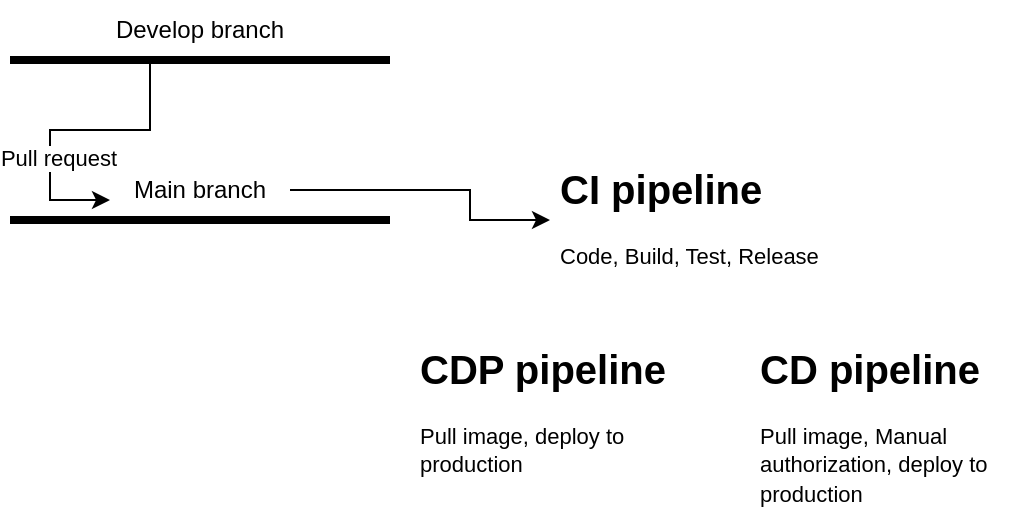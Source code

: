 <mxfile version="23.1.7" type="github">
  <diagram name="Page-1" id="qW-COXewQc3CJtd0EOgz">
    <mxGraphModel dx="1386" dy="785" grid="1" gridSize="10" guides="1" tooltips="1" connect="1" arrows="1" fold="1" page="1" pageScale="1" pageWidth="850" pageHeight="1100" math="0" shadow="0">
      <root>
        <mxCell id="0" />
        <mxCell id="1" parent="0" />
        <mxCell id="Vv-KsNDUrpblIdq9bAYZ-1" value="" style="endArrow=none;html=1;rounded=0;strokeWidth=4;" edge="1" parent="1">
          <mxGeometry width="50" height="50" relative="1" as="geometry">
            <mxPoint x="70" y="220" as="sourcePoint" />
            <mxPoint x="260" y="220" as="targetPoint" />
          </mxGeometry>
        </mxCell>
        <mxCell id="Vv-KsNDUrpblIdq9bAYZ-2" value="" style="endArrow=none;html=1;rounded=0;strokeWidth=4;" edge="1" parent="1">
          <mxGeometry width="50" height="50" relative="1" as="geometry">
            <mxPoint x="70" y="300" as="sourcePoint" />
            <mxPoint x="260" y="300" as="targetPoint" />
          </mxGeometry>
        </mxCell>
        <mxCell id="Vv-KsNDUrpblIdq9bAYZ-3" value="Develop branch" style="text;html=1;align=center;verticalAlign=middle;whiteSpace=wrap;rounded=0;" vertex="1" parent="1">
          <mxGeometry x="120" y="190" width="90" height="30" as="geometry" />
        </mxCell>
        <mxCell id="Vv-KsNDUrpblIdq9bAYZ-4" value="Main branch" style="text;html=1;align=center;verticalAlign=middle;whiteSpace=wrap;rounded=0;" vertex="1" parent="1">
          <mxGeometry x="120" y="270" width="90" height="30" as="geometry" />
        </mxCell>
        <mxCell id="Vv-KsNDUrpblIdq9bAYZ-6" value="" style="endArrow=classic;html=1;rounded=0;edgeStyle=entityRelationEdgeStyle;" edge="1" parent="1">
          <mxGeometry width="50" height="50" relative="1" as="geometry">
            <mxPoint x="110" y="220" as="sourcePoint" />
            <mxPoint x="120" y="290" as="targetPoint" />
          </mxGeometry>
        </mxCell>
        <mxCell id="Vv-KsNDUrpblIdq9bAYZ-8" value="Pull request" style="edgeLabel;html=1;align=center;verticalAlign=middle;resizable=0;points=[];" vertex="1" connectable="0" parent="Vv-KsNDUrpblIdq9bAYZ-6">
          <mxGeometry x="0.427" y="4" relative="1" as="geometry">
            <mxPoint as="offset" />
          </mxGeometry>
        </mxCell>
        <mxCell id="Vv-KsNDUrpblIdq9bAYZ-9" value="&lt;h1 style=&quot;font-size: 20px;&quot;&gt;&lt;font style=&quot;font-size: 20px;&quot;&gt;CI pipeline&lt;/font&gt;&lt;/h1&gt;&lt;p style=&quot;&quot;&gt;&lt;font style=&quot;font-size: 11px;&quot;&gt;Code, Build, Test, Release&lt;/font&gt;&lt;/p&gt;" style="text;html=1;spacing=5;spacingTop=-20;whiteSpace=wrap;overflow=hidden;rounded=0;" vertex="1" parent="1">
          <mxGeometry x="340" y="270" width="140" height="60" as="geometry" />
        </mxCell>
        <mxCell id="Vv-KsNDUrpblIdq9bAYZ-10" value="" style="endArrow=classic;html=1;rounded=0;exitX=1;exitY=0.5;exitDx=0;exitDy=0;entryX=0;entryY=0.5;entryDx=0;entryDy=0;" edge="1" parent="1" source="Vv-KsNDUrpblIdq9bAYZ-4" target="Vv-KsNDUrpblIdq9bAYZ-9">
          <mxGeometry width="50" height="50" relative="1" as="geometry">
            <mxPoint x="210" y="450" as="sourcePoint" />
            <mxPoint x="260" y="400" as="targetPoint" />
            <Array as="points">
              <mxPoint x="300" y="285" />
              <mxPoint x="300" y="300" />
            </Array>
          </mxGeometry>
        </mxCell>
        <mxCell id="Vv-KsNDUrpblIdq9bAYZ-13" value="&lt;h1 style=&quot;font-size: 20px;&quot;&gt;&lt;font style=&quot;font-size: 20px;&quot;&gt;CD pipeline&lt;/font&gt;&lt;/h1&gt;&lt;p style=&quot;&quot;&gt;&lt;font style=&quot;font-size: 11px;&quot;&gt;Pull image, Manual authorization, deploy to production&lt;/font&gt;&lt;/p&gt;" style="text;html=1;spacing=5;spacingTop=-20;whiteSpace=wrap;overflow=hidden;rounded=0;" vertex="1" parent="1">
          <mxGeometry x="440" y="360" width="140" height="90" as="geometry" />
        </mxCell>
        <mxCell id="Vv-KsNDUrpblIdq9bAYZ-14" value="&lt;h1 style=&quot;font-size: 20px;&quot;&gt;&lt;font style=&quot;font-size: 20px;&quot;&gt;CDP pipeline&lt;/font&gt;&lt;/h1&gt;&lt;p style=&quot;&quot;&gt;&lt;span style=&quot;font-size: 11px;&quot;&gt;Pull image, deploy to production&lt;/span&gt;&lt;/p&gt;" style="text;html=1;spacing=5;spacingTop=-20;whiteSpace=wrap;overflow=hidden;rounded=0;" vertex="1" parent="1">
          <mxGeometry x="270" y="360" width="140" height="70" as="geometry" />
        </mxCell>
      </root>
    </mxGraphModel>
  </diagram>
</mxfile>
